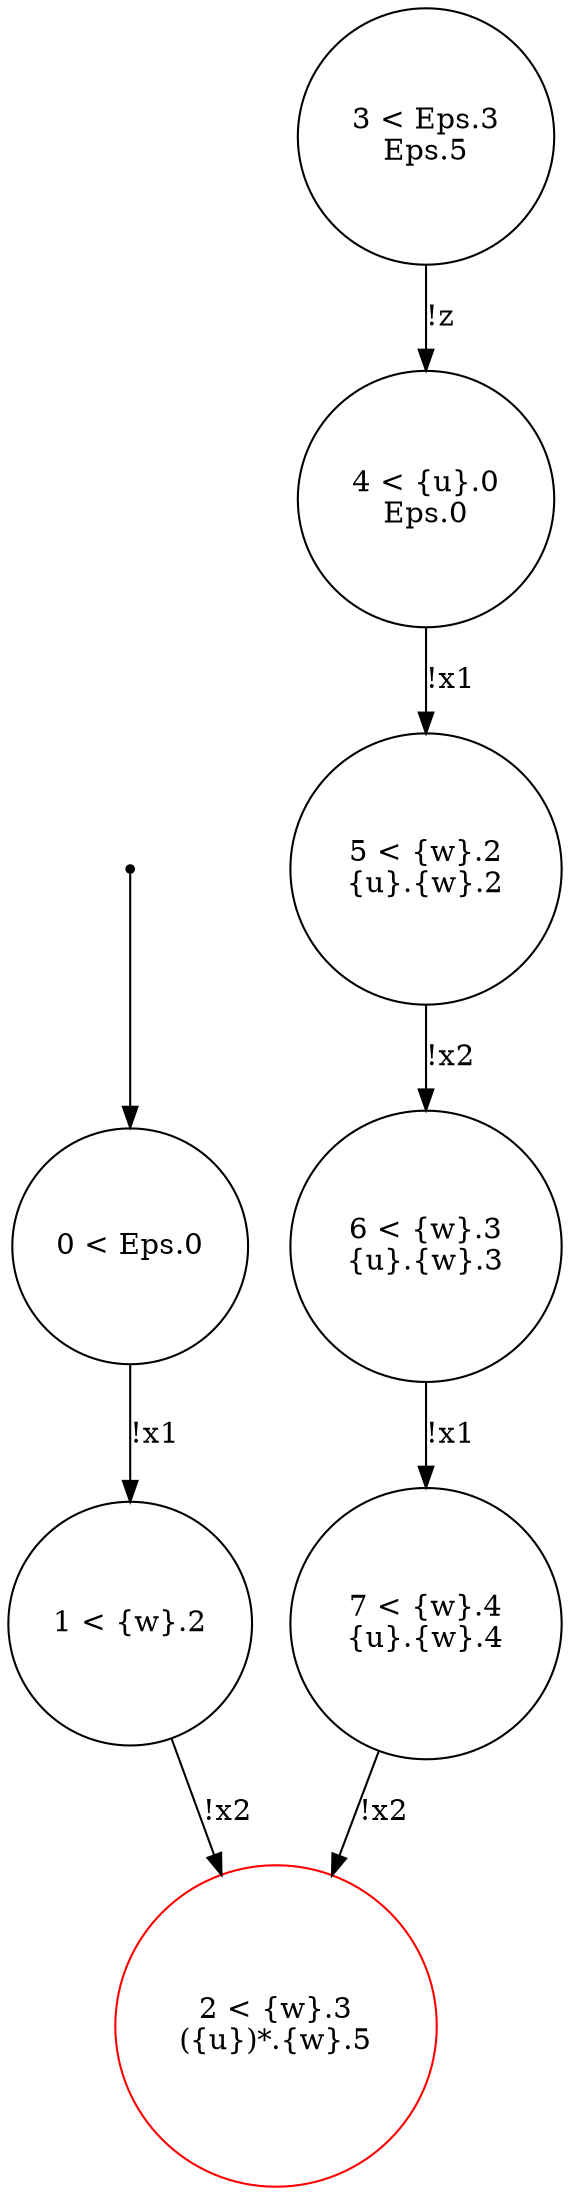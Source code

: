 digraph {
 node [shape=point] ENTRY
 node [shape=circle]
5 [label="5 < {w}.2
{u}.{w}.2
"]
7 [label="7 < {w}.4
{u}.{w}.4
"]
3 [label="3 < Eps.3
Eps.5
"]
2 [label="2 < {w}.3
({u})*.{w}.5
" color="red"]
4 [label="4 < {u}.0
Eps.0
"]
6 [label="6 < {w}.3
{u}.{w}.3
"]
1 [label="1 < {w}.2
"]
0 [label="0 < Eps.0
"]
ENTRY -> 0
4 -> 5 [label="!x1"]
6 -> 7 [label="!x1"]
7 -> 2 [label="!x2"]
3 -> 4 [label="!z"]
0 -> 1 [label="!x1"]
1 -> 2 [label="!x2"]
5 -> 6 [label="!x2"]

}